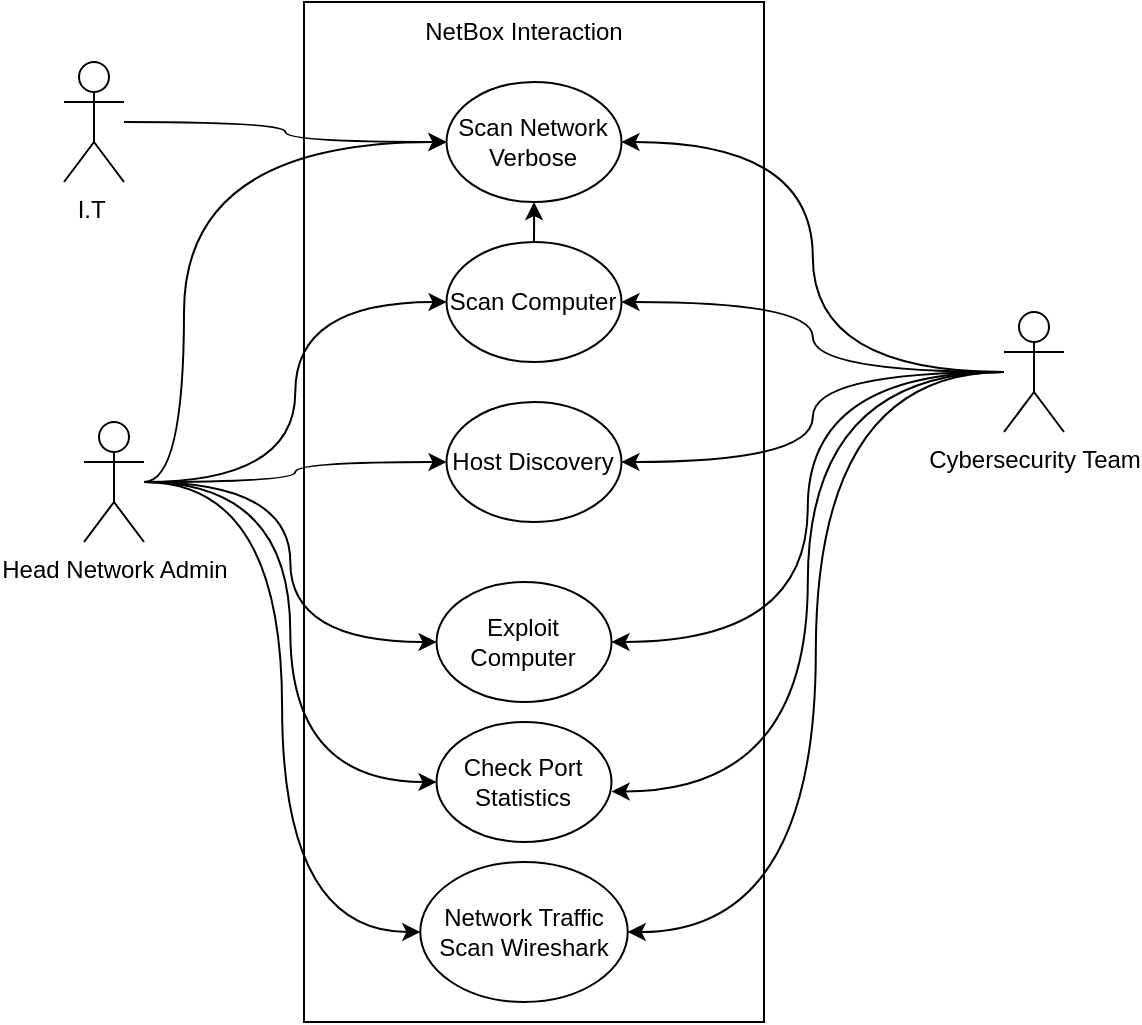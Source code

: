 <mxfile version="17.2.4" type="github">
  <diagram id="mhR2qudS5DFdrRpiVGxn" name="Page-1">
    <mxGraphModel dx="1185" dy="638" grid="1" gridSize="10" guides="1" tooltips="1" connect="1" arrows="1" fold="1" page="1" pageScale="1" pageWidth="1200" pageHeight="1600" math="0" shadow="0">
      <root>
        <mxCell id="0" />
        <mxCell id="1" parent="0" />
        <mxCell id="v0xL7fq01jOye4uk8HW2-1" value="Head Network Admin" style="shape=umlActor;verticalLabelPosition=bottom;verticalAlign=top;html=1;outlineConnect=0;strokeColor=default;" parent="1" vertex="1">
          <mxGeometry x="360" y="410" width="30" height="60" as="geometry" />
        </mxCell>
        <mxCell id="v0xL7fq01jOye4uk8HW2-5" value="" style="rounded=0;whiteSpace=wrap;html=1;" parent="1" vertex="1">
          <mxGeometry x="470" y="200" width="230" height="510" as="geometry" />
        </mxCell>
        <mxCell id="v0xL7fq01jOye4uk8HW2-2" value="I.T&amp;nbsp;" style="shape=umlActor;verticalLabelPosition=bottom;verticalAlign=top;html=1;outlineConnect=0;" parent="1" vertex="1">
          <mxGeometry x="350" y="230" width="30" height="60" as="geometry" />
        </mxCell>
        <mxCell id="v0xL7fq01jOye4uk8HW2-6" value="NetBox Interaction" style="text;html=1;strokeColor=none;fillColor=none;align=center;verticalAlign=middle;whiteSpace=wrap;rounded=0;" parent="1" vertex="1">
          <mxGeometry x="520.01" y="200" width="120" height="30" as="geometry" />
        </mxCell>
        <mxCell id="agVU_T-rjB_6HeGMo-yf-15" style="edgeStyle=orthogonalEdgeStyle;curved=1;rounded=0;orthogonalLoop=1;jettySize=auto;html=1;entryX=1;entryY=0.5;entryDx=0;entryDy=0;" edge="1" parent="1" source="v0xL7fq01jOye4uk8HW2-19" target="agVU_T-rjB_6HeGMo-yf-1">
          <mxGeometry relative="1" as="geometry" />
        </mxCell>
        <mxCell id="agVU_T-rjB_6HeGMo-yf-16" style="edgeStyle=orthogonalEdgeStyle;curved=1;rounded=0;orthogonalLoop=1;jettySize=auto;html=1;" edge="1" parent="1" source="v0xL7fq01jOye4uk8HW2-19" target="agVU_T-rjB_6HeGMo-yf-3">
          <mxGeometry relative="1" as="geometry" />
        </mxCell>
        <mxCell id="agVU_T-rjB_6HeGMo-yf-17" style="edgeStyle=orthogonalEdgeStyle;curved=1;rounded=0;orthogonalLoop=1;jettySize=auto;html=1;" edge="1" parent="1" source="v0xL7fq01jOye4uk8HW2-19" target="agVU_T-rjB_6HeGMo-yf-2">
          <mxGeometry relative="1" as="geometry" />
        </mxCell>
        <mxCell id="agVU_T-rjB_6HeGMo-yf-18" style="edgeStyle=orthogonalEdgeStyle;curved=1;rounded=0;orthogonalLoop=1;jettySize=auto;html=1;entryX=1;entryY=0.5;entryDx=0;entryDy=0;" edge="1" parent="1" source="v0xL7fq01jOye4uk8HW2-19" target="agVU_T-rjB_6HeGMo-yf-4">
          <mxGeometry relative="1" as="geometry" />
        </mxCell>
        <mxCell id="agVU_T-rjB_6HeGMo-yf-19" style="edgeStyle=orthogonalEdgeStyle;curved=1;rounded=0;orthogonalLoop=1;jettySize=auto;html=1;entryX=1.001;entryY=0.579;entryDx=0;entryDy=0;entryPerimeter=0;" edge="1" parent="1" source="v0xL7fq01jOye4uk8HW2-19" target="agVU_T-rjB_6HeGMo-yf-5">
          <mxGeometry relative="1" as="geometry" />
        </mxCell>
        <mxCell id="agVU_T-rjB_6HeGMo-yf-20" style="edgeStyle=orthogonalEdgeStyle;curved=1;rounded=0;orthogonalLoop=1;jettySize=auto;html=1;entryX=1;entryY=0.5;entryDx=0;entryDy=0;" edge="1" parent="1" source="v0xL7fq01jOye4uk8HW2-19" target="agVU_T-rjB_6HeGMo-yf-6">
          <mxGeometry relative="1" as="geometry" />
        </mxCell>
        <mxCell id="v0xL7fq01jOye4uk8HW2-19" value="Cybersecurity Team" style="shape=umlActor;verticalLabelPosition=bottom;verticalAlign=top;html=1;outlineConnect=0;" parent="1" vertex="1">
          <mxGeometry x="820" y="355" width="30" height="60" as="geometry" />
        </mxCell>
        <mxCell id="agVU_T-rjB_6HeGMo-yf-1" value="&lt;div&gt;Scan Network&lt;/div&gt;&lt;div&gt;Verbose&lt;br&gt;&lt;/div&gt;" style="ellipse;whiteSpace=wrap;html=1;" vertex="1" parent="1">
          <mxGeometry x="541.26" y="240" width="87.49" height="60" as="geometry" />
        </mxCell>
        <mxCell id="agVU_T-rjB_6HeGMo-yf-2" value="Host Discovery" style="ellipse;whiteSpace=wrap;html=1;" vertex="1" parent="1">
          <mxGeometry x="541.25" y="400" width="87.49" height="60" as="geometry" />
        </mxCell>
        <mxCell id="agVU_T-rjB_6HeGMo-yf-22" value="" style="edgeStyle=orthogonalEdgeStyle;curved=1;rounded=0;orthogonalLoop=1;jettySize=auto;html=1;" edge="1" parent="1" source="agVU_T-rjB_6HeGMo-yf-3" target="agVU_T-rjB_6HeGMo-yf-1">
          <mxGeometry relative="1" as="geometry" />
        </mxCell>
        <mxCell id="agVU_T-rjB_6HeGMo-yf-3" value="Scan Computer" style="ellipse;whiteSpace=wrap;html=1;" vertex="1" parent="1">
          <mxGeometry x="541.26" y="320" width="87.49" height="60" as="geometry" />
        </mxCell>
        <mxCell id="agVU_T-rjB_6HeGMo-yf-4" value="Exploit Computer " style="ellipse;whiteSpace=wrap;html=1;" vertex="1" parent="1">
          <mxGeometry x="536.27" y="490" width="87.49" height="60" as="geometry" />
        </mxCell>
        <mxCell id="agVU_T-rjB_6HeGMo-yf-5" value="Check Port Statistics" style="ellipse;whiteSpace=wrap;html=1;" vertex="1" parent="1">
          <mxGeometry x="536.26" y="560" width="87.49" height="60" as="geometry" />
        </mxCell>
        <mxCell id="agVU_T-rjB_6HeGMo-yf-6" value="Network Traffic Scan Wireshark" style="ellipse;whiteSpace=wrap;html=1;" vertex="1" parent="1">
          <mxGeometry x="528.14" y="630" width="103.73" height="70" as="geometry" />
        </mxCell>
        <mxCell id="agVU_T-rjB_6HeGMo-yf-8" style="edgeStyle=orthogonalEdgeStyle;rounded=0;orthogonalLoop=1;jettySize=auto;html=1;curved=1;" edge="1" parent="1" source="v0xL7fq01jOye4uk8HW2-1" target="agVU_T-rjB_6HeGMo-yf-1">
          <mxGeometry relative="1" as="geometry">
            <Array as="points">
              <mxPoint x="410" y="440" />
              <mxPoint x="410" y="270" />
            </Array>
          </mxGeometry>
        </mxCell>
        <mxCell id="agVU_T-rjB_6HeGMo-yf-10" style="edgeStyle=orthogonalEdgeStyle;curved=1;rounded=0;orthogonalLoop=1;jettySize=auto;html=1;entryX=0;entryY=0.5;entryDx=0;entryDy=0;" edge="1" parent="1" source="v0xL7fq01jOye4uk8HW2-1" target="agVU_T-rjB_6HeGMo-yf-3">
          <mxGeometry relative="1" as="geometry" />
        </mxCell>
        <mxCell id="agVU_T-rjB_6HeGMo-yf-11" style="edgeStyle=orthogonalEdgeStyle;curved=1;rounded=0;orthogonalLoop=1;jettySize=auto;html=1;entryX=0;entryY=0.5;entryDx=0;entryDy=0;" edge="1" parent="1" source="v0xL7fq01jOye4uk8HW2-1" target="agVU_T-rjB_6HeGMo-yf-2">
          <mxGeometry relative="1" as="geometry" />
        </mxCell>
        <mxCell id="agVU_T-rjB_6HeGMo-yf-12" style="edgeStyle=orthogonalEdgeStyle;curved=1;rounded=0;orthogonalLoop=1;jettySize=auto;html=1;entryX=0;entryY=0.5;entryDx=0;entryDy=0;" edge="1" parent="1" source="v0xL7fq01jOye4uk8HW2-1" target="agVU_T-rjB_6HeGMo-yf-4">
          <mxGeometry relative="1" as="geometry" />
        </mxCell>
        <mxCell id="agVU_T-rjB_6HeGMo-yf-13" style="edgeStyle=orthogonalEdgeStyle;curved=1;rounded=0;orthogonalLoop=1;jettySize=auto;html=1;entryX=0;entryY=0.5;entryDx=0;entryDy=0;" edge="1" parent="1" source="v0xL7fq01jOye4uk8HW2-1" target="agVU_T-rjB_6HeGMo-yf-5">
          <mxGeometry relative="1" as="geometry" />
        </mxCell>
        <mxCell id="agVU_T-rjB_6HeGMo-yf-14" style="edgeStyle=orthogonalEdgeStyle;curved=1;rounded=0;orthogonalLoop=1;jettySize=auto;html=1;entryX=0;entryY=0.5;entryDx=0;entryDy=0;" edge="1" parent="1" source="v0xL7fq01jOye4uk8HW2-1" target="agVU_T-rjB_6HeGMo-yf-6">
          <mxGeometry relative="1" as="geometry" />
        </mxCell>
        <mxCell id="agVU_T-rjB_6HeGMo-yf-7" style="edgeStyle=orthogonalEdgeStyle;rounded=0;orthogonalLoop=1;jettySize=auto;html=1;entryX=0;entryY=0.5;entryDx=0;entryDy=0;curved=1;" edge="1" parent="1" source="v0xL7fq01jOye4uk8HW2-2" target="agVU_T-rjB_6HeGMo-yf-1">
          <mxGeometry relative="1" as="geometry" />
        </mxCell>
      </root>
    </mxGraphModel>
  </diagram>
</mxfile>
